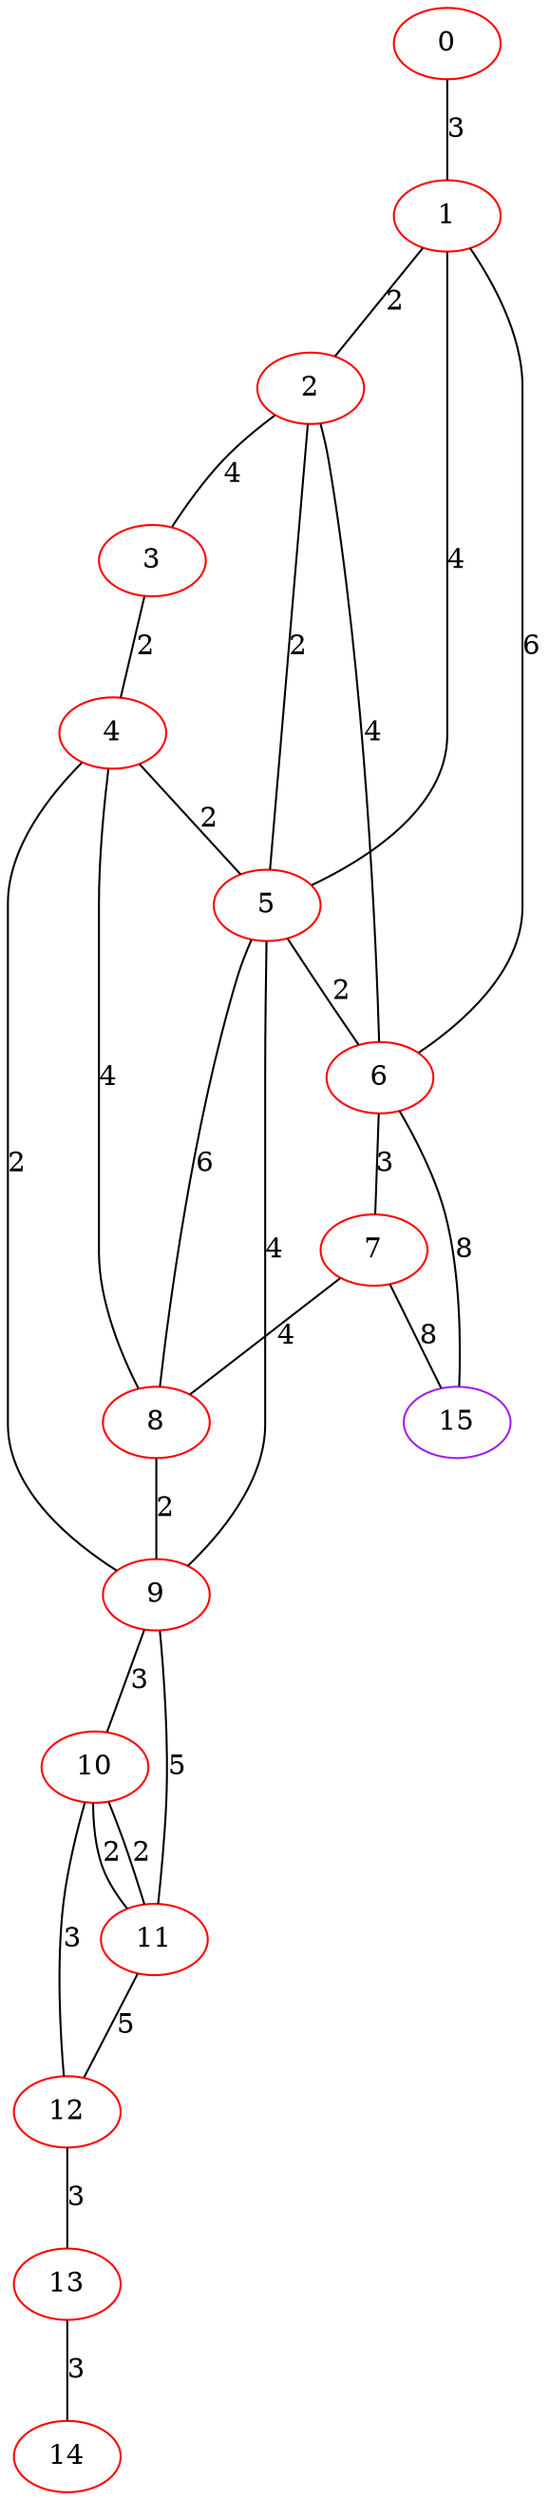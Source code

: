 graph "" {
0 [color=red, weight=1];
1 [color=red, weight=1];
2 [color=red, weight=1];
3 [color=red, weight=1];
4 [color=red, weight=1];
5 [color=red, weight=1];
6 [color=red, weight=1];
7 [color=red, weight=1];
8 [color=red, weight=1];
9 [color=red, weight=1];
10 [color=red, weight=1];
11 [color=red, weight=1];
12 [color=red, weight=1];
13 [color=red, weight=1];
14 [color=red, weight=1];
15 [color=purple, weight=4];
0 -- 1  [key=0, label=3];
1 -- 2  [key=0, label=2];
1 -- 5  [key=0, label=4];
1 -- 6  [key=0, label=6];
2 -- 3  [key=0, label=4];
2 -- 5  [key=0, label=2];
2 -- 6  [key=0, label=4];
3 -- 4  [key=0, label=2];
4 -- 8  [key=0, label=4];
4 -- 9  [key=0, label=2];
4 -- 5  [key=0, label=2];
5 -- 6  [key=0, label=2];
5 -- 8  [key=0, label=6];
5 -- 9  [key=0, label=4];
6 -- 15  [key=0, label=8];
6 -- 7  [key=0, label=3];
7 -- 8  [key=0, label=4];
7 -- 15  [key=0, label=8];
8 -- 9  [key=0, label=2];
9 -- 10  [key=0, label=3];
9 -- 11  [key=0, label=5];
10 -- 11  [key=0, label=2];
10 -- 11  [key=1, label=2];
10 -- 12  [key=0, label=3];
11 -- 12  [key=0, label=5];
12 -- 13  [key=0, label=3];
13 -- 14  [key=0, label=3];
}
